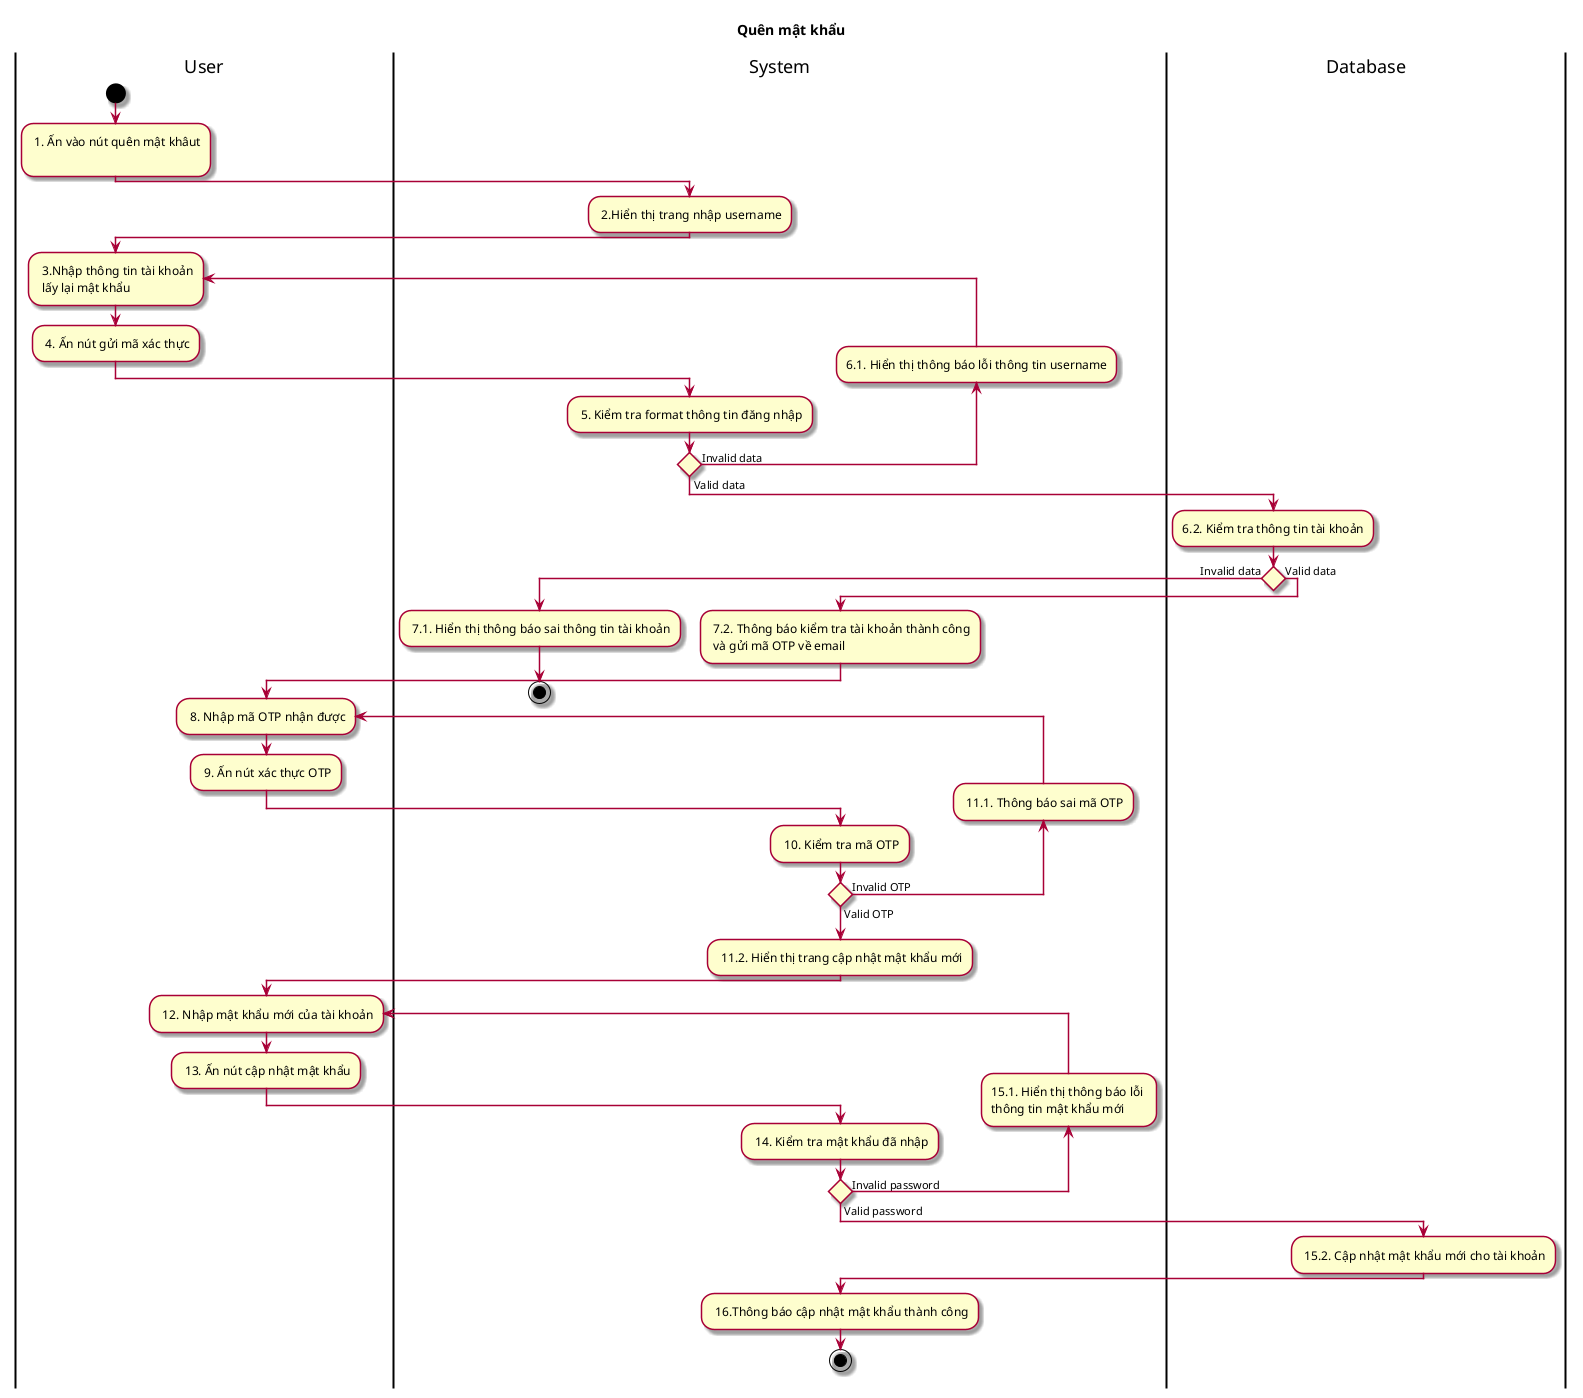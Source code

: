 @startuml ActQuenMatKhau
skin rose
title Quên mật khẩu
|User|
start
: 1. Ấn vào nút quên mật khâut\n;
|System|
: 2.Hiển thị trang nhập username;
|User|
repeat : 3.Nhập thông tin tài khoản\n lấy lại mật khẩu;
: 4. Ấn nút gửi mã xác thực;
|System|
: 5. Kiểm tra format thông tin đăng nhập;
backward :6.1. Hiển thị thông báo lỗi thông tin username;
repeat while () is (Invalid data) not (Valid data) 
|Database|
:6.2. Kiểm tra thông tin tài khoản;
if () then (Invalid data)
    |System|
    : 7.1. Hiển thị thông báo sai thông tin tài khoản;
    stop
else (Valid data)
    |System|
    : 7.2. Thông báo kiểm tra tài khoản thành công\n và gửi mã OTP về email;
    |User|
    repeat : 8. Nhập mã OTP nhận được;
    : 9. Ấn nút xác thực OTP;
    |System|
    : 10. Kiểm tra mã OTP;
    backward: 11.1. Thông báo sai mã OTP;
    repeat while () is (Invalid OTP) not (Valid OTP)
    |System|
    : 11.2. Hiển thị trang cập nhật mật khẩu mới;
    |User|
    repeat: 12. Nhập mật khẩu mới của tài khoản;
    : 13. Ấn nút cập nhật mật khẩu;
    |System|
    : 14. Kiểm tra mật khẩu đã nhập;
    backward :15.1. Hiển thị thông báo lỗi \nthông tin mật khẩu mới;
    repeat while () is (Invalid password) not (Valid password) 
    |Database|
    : 15.2. Cập nhật mật khẩu mới cho tài khoản;
    |System|
    : 16.Thông báo cập nhật mật khẩu thành công;
    stop


    


